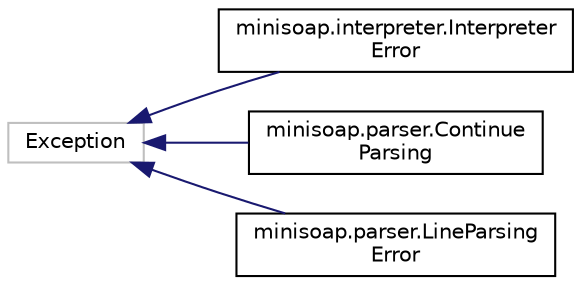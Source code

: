 digraph "Graphical Class Hierarchy"
{
  edge [fontname="Helvetica",fontsize="10",labelfontname="Helvetica",labelfontsize="10"];
  node [fontname="Helvetica",fontsize="10",shape=record];
  rankdir="LR";
  Node22 [label="Exception",height=0.2,width=0.4,color="grey75", fillcolor="white", style="filled"];
  Node22 -> Node0 [dir="back",color="midnightblue",fontsize="10",style="solid",fontname="Helvetica"];
  Node0 [label="minisoap.interpreter.Interpreter\lError",height=0.2,width=0.4,color="black", fillcolor="white", style="filled",URL="$classminisoap_1_1interpreter_1_1InterpreterError.html"];
  Node22 -> Node24 [dir="back",color="midnightblue",fontsize="10",style="solid",fontname="Helvetica"];
  Node24 [label="minisoap.parser.Continue\lParsing",height=0.2,width=0.4,color="black", fillcolor="white", style="filled",URL="$classminisoap_1_1parser_1_1ContinueParsing.html"];
  Node22 -> Node25 [dir="back",color="midnightblue",fontsize="10",style="solid",fontname="Helvetica"];
  Node25 [label="minisoap.parser.LineParsing\lError",height=0.2,width=0.4,color="black", fillcolor="white", style="filled",URL="$classminisoap_1_1parser_1_1LineParsingError.html"];
}
